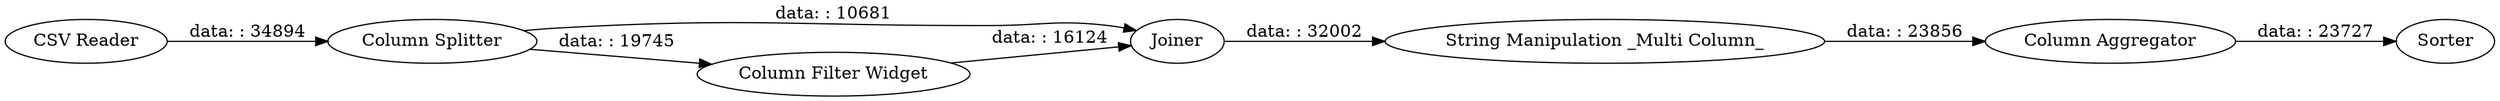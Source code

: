 digraph {
	"1989343786570031460_6" [label="Column Splitter"]
	"1989343786570031460_5" [label=Joiner]
	"1989343786570031460_1" [label="CSV Reader"]
	"1989343786570031460_4" [label="Column Filter Widget"]
	"1989343786570031460_8" [label="Column Aggregator"]
	"1989343786570031460_9" [label=Sorter]
	"1989343786570031460_7" [label="String Manipulation _Multi Column_"]
	"1989343786570031460_6" -> "1989343786570031460_5" [label="data: : 10681"]
	"1989343786570031460_4" -> "1989343786570031460_5" [label="data: : 16124"]
	"1989343786570031460_6" -> "1989343786570031460_4" [label="data: : 19745"]
	"1989343786570031460_8" -> "1989343786570031460_9" [label="data: : 23727"]
	"1989343786570031460_5" -> "1989343786570031460_7" [label="data: : 32002"]
	"1989343786570031460_1" -> "1989343786570031460_6" [label="data: : 34894"]
	"1989343786570031460_7" -> "1989343786570031460_8" [label="data: : 23856"]
	rankdir=LR
}

